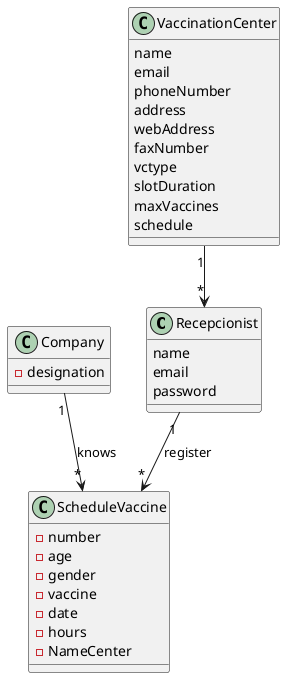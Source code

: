 @startuml
'https://plantuml.com/class-diagram

class Recepcionist
class Company
class ScheduleVaccine
class VaccinationCenter





class Company {
-designation
}
class VaccinationCenter{
name
email
phoneNumber
address
webAddress
faxNumber
vctype
slotDuration
maxVaccines
schedule
}

class Recepcionist {
name
email
password
}

class ScheduleVaccine{
-number
-age
-gender
-vaccine
-date
-hours
-NameCenter
}


Recepcionist "1" --> "*" ScheduleVaccine:register
Company "1" --> "*" ScheduleVaccine:knows
VaccinationCenter "1" --> "*" Recepcionist

@enduml